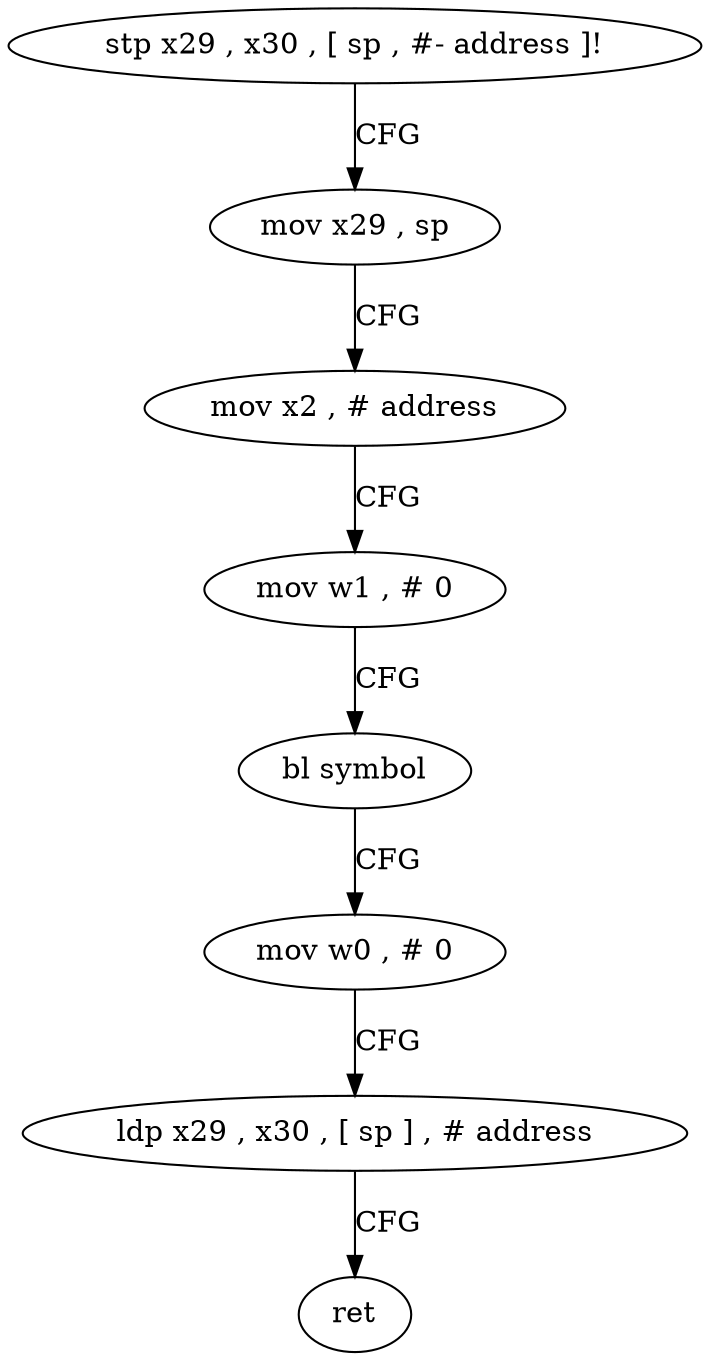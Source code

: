 digraph "func" {
"203316" [label = "stp x29 , x30 , [ sp , #- address ]!" ]
"203320" [label = "mov x29 , sp" ]
"203324" [label = "mov x2 , # address" ]
"203328" [label = "mov w1 , # 0" ]
"203332" [label = "bl symbol" ]
"203336" [label = "mov w0 , # 0" ]
"203340" [label = "ldp x29 , x30 , [ sp ] , # address" ]
"203344" [label = "ret" ]
"203316" -> "203320" [ label = "CFG" ]
"203320" -> "203324" [ label = "CFG" ]
"203324" -> "203328" [ label = "CFG" ]
"203328" -> "203332" [ label = "CFG" ]
"203332" -> "203336" [ label = "CFG" ]
"203336" -> "203340" [ label = "CFG" ]
"203340" -> "203344" [ label = "CFG" ]
}

